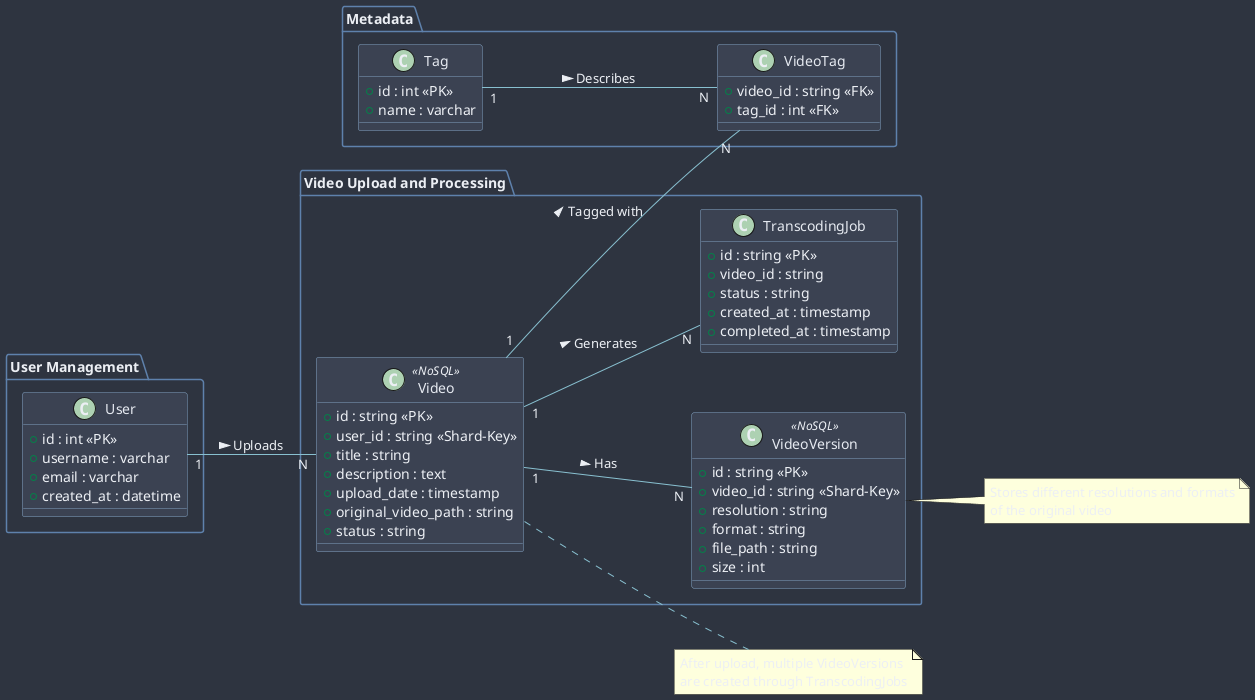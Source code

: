 @startuml YouTube Video Upload and Storage

skinparam backgroundColor #2E3440
skinparam defaultFontColor #ECEFF4
skinparam class {
  BackgroundColor #3B4252
  ArrowColor #88C0D0
  BorderColor #81A1C1
  FontColor #E5E9F0
}
skinparam packageBackgroundColor #2E3440
skinparam packageBorderColor #5E81AC
skinparam stereotypeCBackgroundColor #EBCB8B
skinparam stereotypeCBorderColor #D08770

left to right direction
skinparam nodesep 60
skinparam ranksep 60

package "User Management" {
  class User {
    +id : int <<PK>>
    +username : varchar
    +email : varchar
    +created_at : datetime
  }
}

package "Video Upload and Processing" {
  class Video <<NoSQL>> {
    +id : string <<PK>>
    +user_id : string <<Shard-Key>>
    +title : string
    +description : text
    +upload_date : timestamp
    +original_video_path : string
    +status : string
  }

  class VideoVersion <<NoSQL>> {
    +id : string <<PK>>
    +video_id : string <<Shard-Key>>
    +resolution : string
    +format : string
    +file_path : string
    +size : int
  }

  class TranscodingJob {
    +id : string <<PK>>
    +video_id : string
    +status : string
    +created_at : timestamp
    +completed_at : timestamp
  }
}

package "Metadata" {
  class Tag {
    +id : int <<PK>>
    +name : varchar
  }

  class VideoTag {
    +video_id : string <<FK>>
    +tag_id : int <<FK>>
  }
}

User "1" -- "N" Video : Uploads >
Video "1" -- "N" VideoVersion : Has >
Video "1" -- "N" TranscodingJob : Generates >
Video "1" -- "N" VideoTag : Tagged with >
Tag "1" -- "N" VideoTag : Describes >

note right of Video
  After upload, multiple VideoVersions 
  are created through TranscodingJobs
end note

note right of VideoVersion
  Stores different resolutions and formats
  of the original video
end note

@enduml
